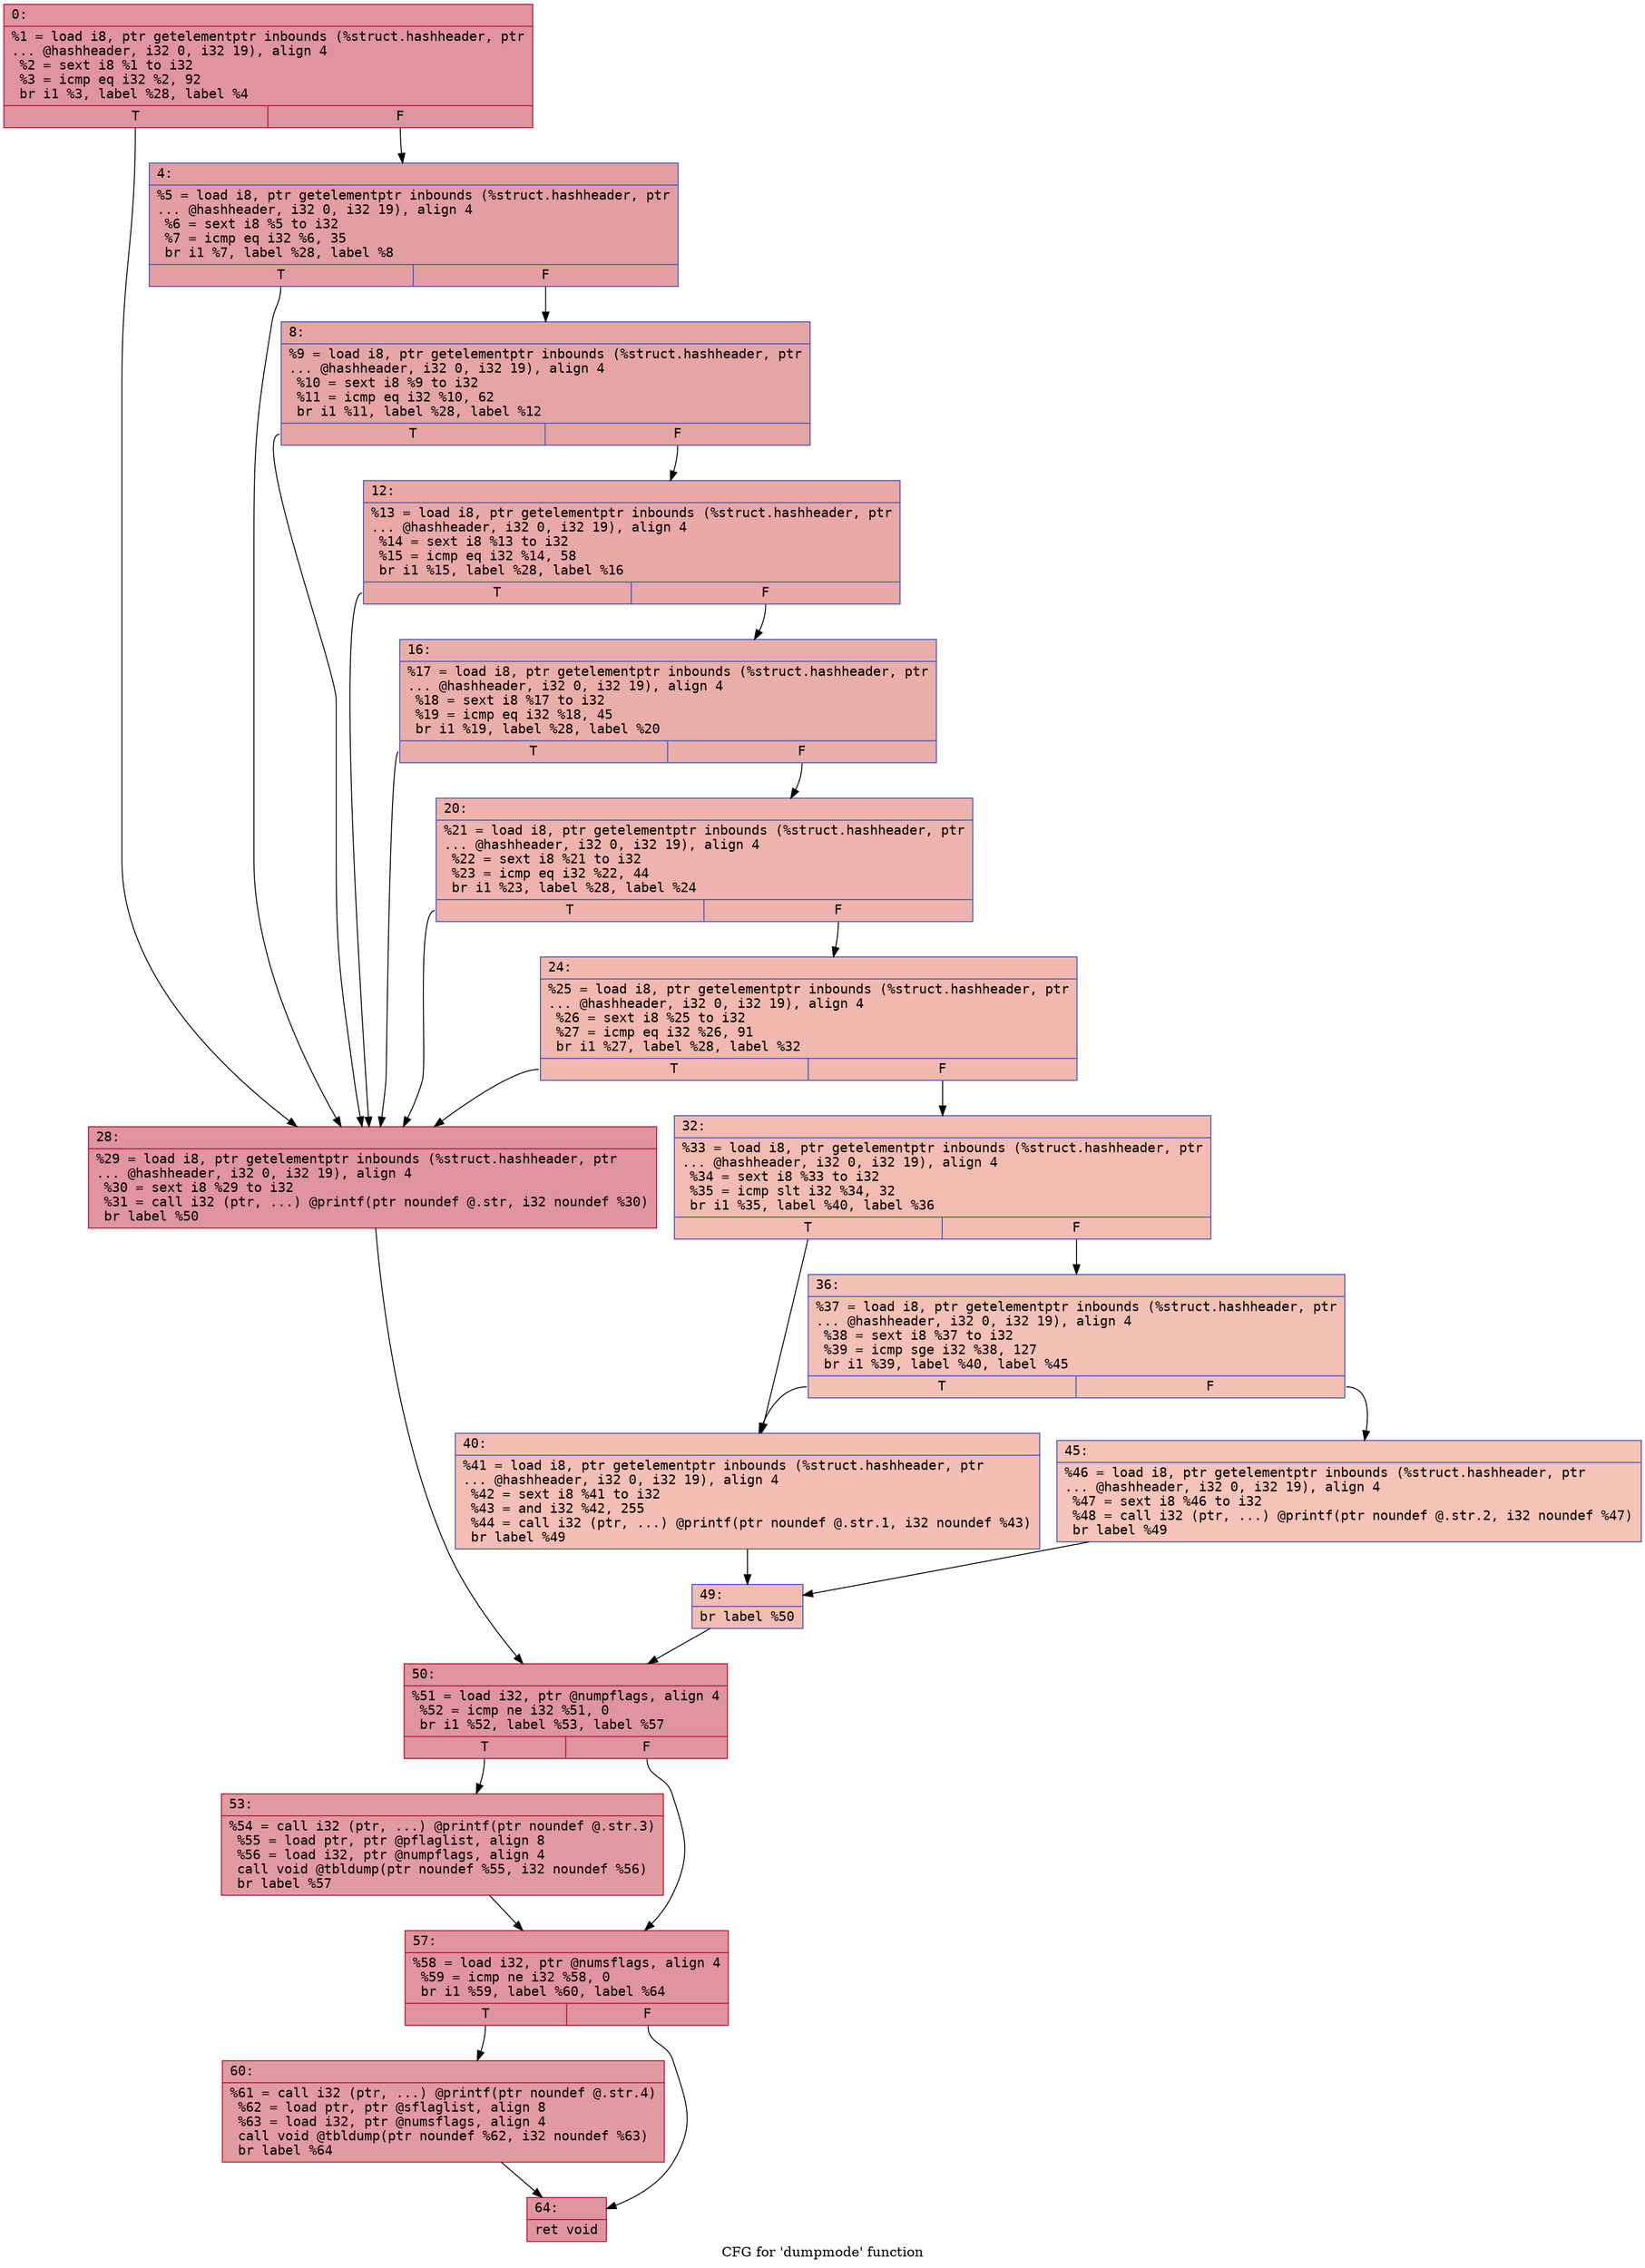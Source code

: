 digraph "CFG for 'dumpmode' function" {
	label="CFG for 'dumpmode' function";

	Node0x600000903160 [shape=record,color="#b70d28ff", style=filled, fillcolor="#b70d2870" fontname="Courier",label="{0:\l|  %1 = load i8, ptr getelementptr inbounds (%struct.hashheader, ptr\l... @hashheader, i32 0, i32 19), align 4\l  %2 = sext i8 %1 to i32\l  %3 = icmp eq i32 %2, 92\l  br i1 %3, label %28, label %4\l|{<s0>T|<s1>F}}"];
	Node0x600000903160:s0 -> Node0x600000903390[tooltip="0 -> 28\nProbability 50.00%" ];
	Node0x600000903160:s1 -> Node0x6000009031b0[tooltip="0 -> 4\nProbability 50.00%" ];
	Node0x6000009031b0 [shape=record,color="#3d50c3ff", style=filled, fillcolor="#be242e70" fontname="Courier",label="{4:\l|  %5 = load i8, ptr getelementptr inbounds (%struct.hashheader, ptr\l... @hashheader, i32 0, i32 19), align 4\l  %6 = sext i8 %5 to i32\l  %7 = icmp eq i32 %6, 35\l  br i1 %7, label %28, label %8\l|{<s0>T|<s1>F}}"];
	Node0x6000009031b0:s0 -> Node0x600000903390[tooltip="4 -> 28\nProbability 50.00%" ];
	Node0x6000009031b0:s1 -> Node0x600000903200[tooltip="4 -> 8\nProbability 50.00%" ];
	Node0x600000903200 [shape=record,color="#3d50c3ff", style=filled, fillcolor="#c5333470" fontname="Courier",label="{8:\l|  %9 = load i8, ptr getelementptr inbounds (%struct.hashheader, ptr\l... @hashheader, i32 0, i32 19), align 4\l  %10 = sext i8 %9 to i32\l  %11 = icmp eq i32 %10, 62\l  br i1 %11, label %28, label %12\l|{<s0>T|<s1>F}}"];
	Node0x600000903200:s0 -> Node0x600000903390[tooltip="8 -> 28\nProbability 50.00%" ];
	Node0x600000903200:s1 -> Node0x600000903250[tooltip="8 -> 12\nProbability 50.00%" ];
	Node0x600000903250 [shape=record,color="#3d50c3ff", style=filled, fillcolor="#ca3b3770" fontname="Courier",label="{12:\l|  %13 = load i8, ptr getelementptr inbounds (%struct.hashheader, ptr\l... @hashheader, i32 0, i32 19), align 4\l  %14 = sext i8 %13 to i32\l  %15 = icmp eq i32 %14, 58\l  br i1 %15, label %28, label %16\l|{<s0>T|<s1>F}}"];
	Node0x600000903250:s0 -> Node0x600000903390[tooltip="12 -> 28\nProbability 50.00%" ];
	Node0x600000903250:s1 -> Node0x6000009032a0[tooltip="12 -> 16\nProbability 50.00%" ];
	Node0x6000009032a0 [shape=record,color="#3d50c3ff", style=filled, fillcolor="#d0473d70" fontname="Courier",label="{16:\l|  %17 = load i8, ptr getelementptr inbounds (%struct.hashheader, ptr\l... @hashheader, i32 0, i32 19), align 4\l  %18 = sext i8 %17 to i32\l  %19 = icmp eq i32 %18, 45\l  br i1 %19, label %28, label %20\l|{<s0>T|<s1>F}}"];
	Node0x6000009032a0:s0 -> Node0x600000903390[tooltip="16 -> 28\nProbability 50.00%" ];
	Node0x6000009032a0:s1 -> Node0x6000009032f0[tooltip="16 -> 20\nProbability 50.00%" ];
	Node0x6000009032f0 [shape=record,color="#3d50c3ff", style=filled, fillcolor="#d6524470" fontname="Courier",label="{20:\l|  %21 = load i8, ptr getelementptr inbounds (%struct.hashheader, ptr\l... @hashheader, i32 0, i32 19), align 4\l  %22 = sext i8 %21 to i32\l  %23 = icmp eq i32 %22, 44\l  br i1 %23, label %28, label %24\l|{<s0>T|<s1>F}}"];
	Node0x6000009032f0:s0 -> Node0x600000903390[tooltip="20 -> 28\nProbability 50.00%" ];
	Node0x6000009032f0:s1 -> Node0x600000903340[tooltip="20 -> 24\nProbability 50.00%" ];
	Node0x600000903340 [shape=record,color="#3d50c3ff", style=filled, fillcolor="#dc5d4a70" fontname="Courier",label="{24:\l|  %25 = load i8, ptr getelementptr inbounds (%struct.hashheader, ptr\l... @hashheader, i32 0, i32 19), align 4\l  %26 = sext i8 %25 to i32\l  %27 = icmp eq i32 %26, 91\l  br i1 %27, label %28, label %32\l|{<s0>T|<s1>F}}"];
	Node0x600000903340:s0 -> Node0x600000903390[tooltip="24 -> 28\nProbability 50.00%" ];
	Node0x600000903340:s1 -> Node0x6000009033e0[tooltip="24 -> 32\nProbability 50.00%" ];
	Node0x600000903390 [shape=record,color="#b70d28ff", style=filled, fillcolor="#b70d2870" fontname="Courier",label="{28:\l|  %29 = load i8, ptr getelementptr inbounds (%struct.hashheader, ptr\l... @hashheader, i32 0, i32 19), align 4\l  %30 = sext i8 %29 to i32\l  %31 = call i32 (ptr, ...) @printf(ptr noundef @.str, i32 noundef %30)\l  br label %50\l}"];
	Node0x600000903390 -> Node0x600000903570[tooltip="28 -> 50\nProbability 100.00%" ];
	Node0x6000009033e0 [shape=record,color="#3d50c3ff", style=filled, fillcolor="#e1675170" fontname="Courier",label="{32:\l|  %33 = load i8, ptr getelementptr inbounds (%struct.hashheader, ptr\l... @hashheader, i32 0, i32 19), align 4\l  %34 = sext i8 %33 to i32\l  %35 = icmp slt i32 %34, 32\l  br i1 %35, label %40, label %36\l|{<s0>T|<s1>F}}"];
	Node0x6000009033e0:s0 -> Node0x600000903480[tooltip="32 -> 40\nProbability 50.00%" ];
	Node0x6000009033e0:s1 -> Node0x600000903430[tooltip="32 -> 36\nProbability 50.00%" ];
	Node0x600000903430 [shape=record,color="#3d50c3ff", style=filled, fillcolor="#e5705870" fontname="Courier",label="{36:\l|  %37 = load i8, ptr getelementptr inbounds (%struct.hashheader, ptr\l... @hashheader, i32 0, i32 19), align 4\l  %38 = sext i8 %37 to i32\l  %39 = icmp sge i32 %38, 127\l  br i1 %39, label %40, label %45\l|{<s0>T|<s1>F}}"];
	Node0x600000903430:s0 -> Node0x600000903480[tooltip="36 -> 40\nProbability 50.00%" ];
	Node0x600000903430:s1 -> Node0x6000009034d0[tooltip="36 -> 45\nProbability 50.00%" ];
	Node0x600000903480 [shape=record,color="#3d50c3ff", style=filled, fillcolor="#e36c5570" fontname="Courier",label="{40:\l|  %41 = load i8, ptr getelementptr inbounds (%struct.hashheader, ptr\l... @hashheader, i32 0, i32 19), align 4\l  %42 = sext i8 %41 to i32\l  %43 = and i32 %42, 255\l  %44 = call i32 (ptr, ...) @printf(ptr noundef @.str.1, i32 noundef %43)\l  br label %49\l}"];
	Node0x600000903480 -> Node0x600000903520[tooltip="40 -> 49\nProbability 100.00%" ];
	Node0x6000009034d0 [shape=record,color="#3d50c3ff", style=filled, fillcolor="#e8765c70" fontname="Courier",label="{45:\l|  %46 = load i8, ptr getelementptr inbounds (%struct.hashheader, ptr\l... @hashheader, i32 0, i32 19), align 4\l  %47 = sext i8 %46 to i32\l  %48 = call i32 (ptr, ...) @printf(ptr noundef @.str.2, i32 noundef %47)\l  br label %49\l}"];
	Node0x6000009034d0 -> Node0x600000903520[tooltip="45 -> 49\nProbability 100.00%" ];
	Node0x600000903520 [shape=record,color="#3d50c3ff", style=filled, fillcolor="#e1675170" fontname="Courier",label="{49:\l|  br label %50\l}"];
	Node0x600000903520 -> Node0x600000903570[tooltip="49 -> 50\nProbability 100.00%" ];
	Node0x600000903570 [shape=record,color="#b70d28ff", style=filled, fillcolor="#b70d2870" fontname="Courier",label="{50:\l|  %51 = load i32, ptr @numpflags, align 4\l  %52 = icmp ne i32 %51, 0\l  br i1 %52, label %53, label %57\l|{<s0>T|<s1>F}}"];
	Node0x600000903570:s0 -> Node0x6000009035c0[tooltip="50 -> 53\nProbability 62.50%" ];
	Node0x600000903570:s1 -> Node0x600000903610[tooltip="50 -> 57\nProbability 37.50%" ];
	Node0x6000009035c0 [shape=record,color="#b70d28ff", style=filled, fillcolor="#bb1b2c70" fontname="Courier",label="{53:\l|  %54 = call i32 (ptr, ...) @printf(ptr noundef @.str.3)\l  %55 = load ptr, ptr @pflaglist, align 8\l  %56 = load i32, ptr @numpflags, align 4\l  call void @tbldump(ptr noundef %55, i32 noundef %56)\l  br label %57\l}"];
	Node0x6000009035c0 -> Node0x600000903610[tooltip="53 -> 57\nProbability 100.00%" ];
	Node0x600000903610 [shape=record,color="#b70d28ff", style=filled, fillcolor="#b70d2870" fontname="Courier",label="{57:\l|  %58 = load i32, ptr @numsflags, align 4\l  %59 = icmp ne i32 %58, 0\l  br i1 %59, label %60, label %64\l|{<s0>T|<s1>F}}"];
	Node0x600000903610:s0 -> Node0x600000903660[tooltip="57 -> 60\nProbability 62.50%" ];
	Node0x600000903610:s1 -> Node0x6000009036b0[tooltip="57 -> 64\nProbability 37.50%" ];
	Node0x600000903660 [shape=record,color="#b70d28ff", style=filled, fillcolor="#bb1b2c70" fontname="Courier",label="{60:\l|  %61 = call i32 (ptr, ...) @printf(ptr noundef @.str.4)\l  %62 = load ptr, ptr @sflaglist, align 8\l  %63 = load i32, ptr @numsflags, align 4\l  call void @tbldump(ptr noundef %62, i32 noundef %63)\l  br label %64\l}"];
	Node0x600000903660 -> Node0x6000009036b0[tooltip="60 -> 64\nProbability 100.00%" ];
	Node0x6000009036b0 [shape=record,color="#b70d28ff", style=filled, fillcolor="#b70d2870" fontname="Courier",label="{64:\l|  ret void\l}"];
}
